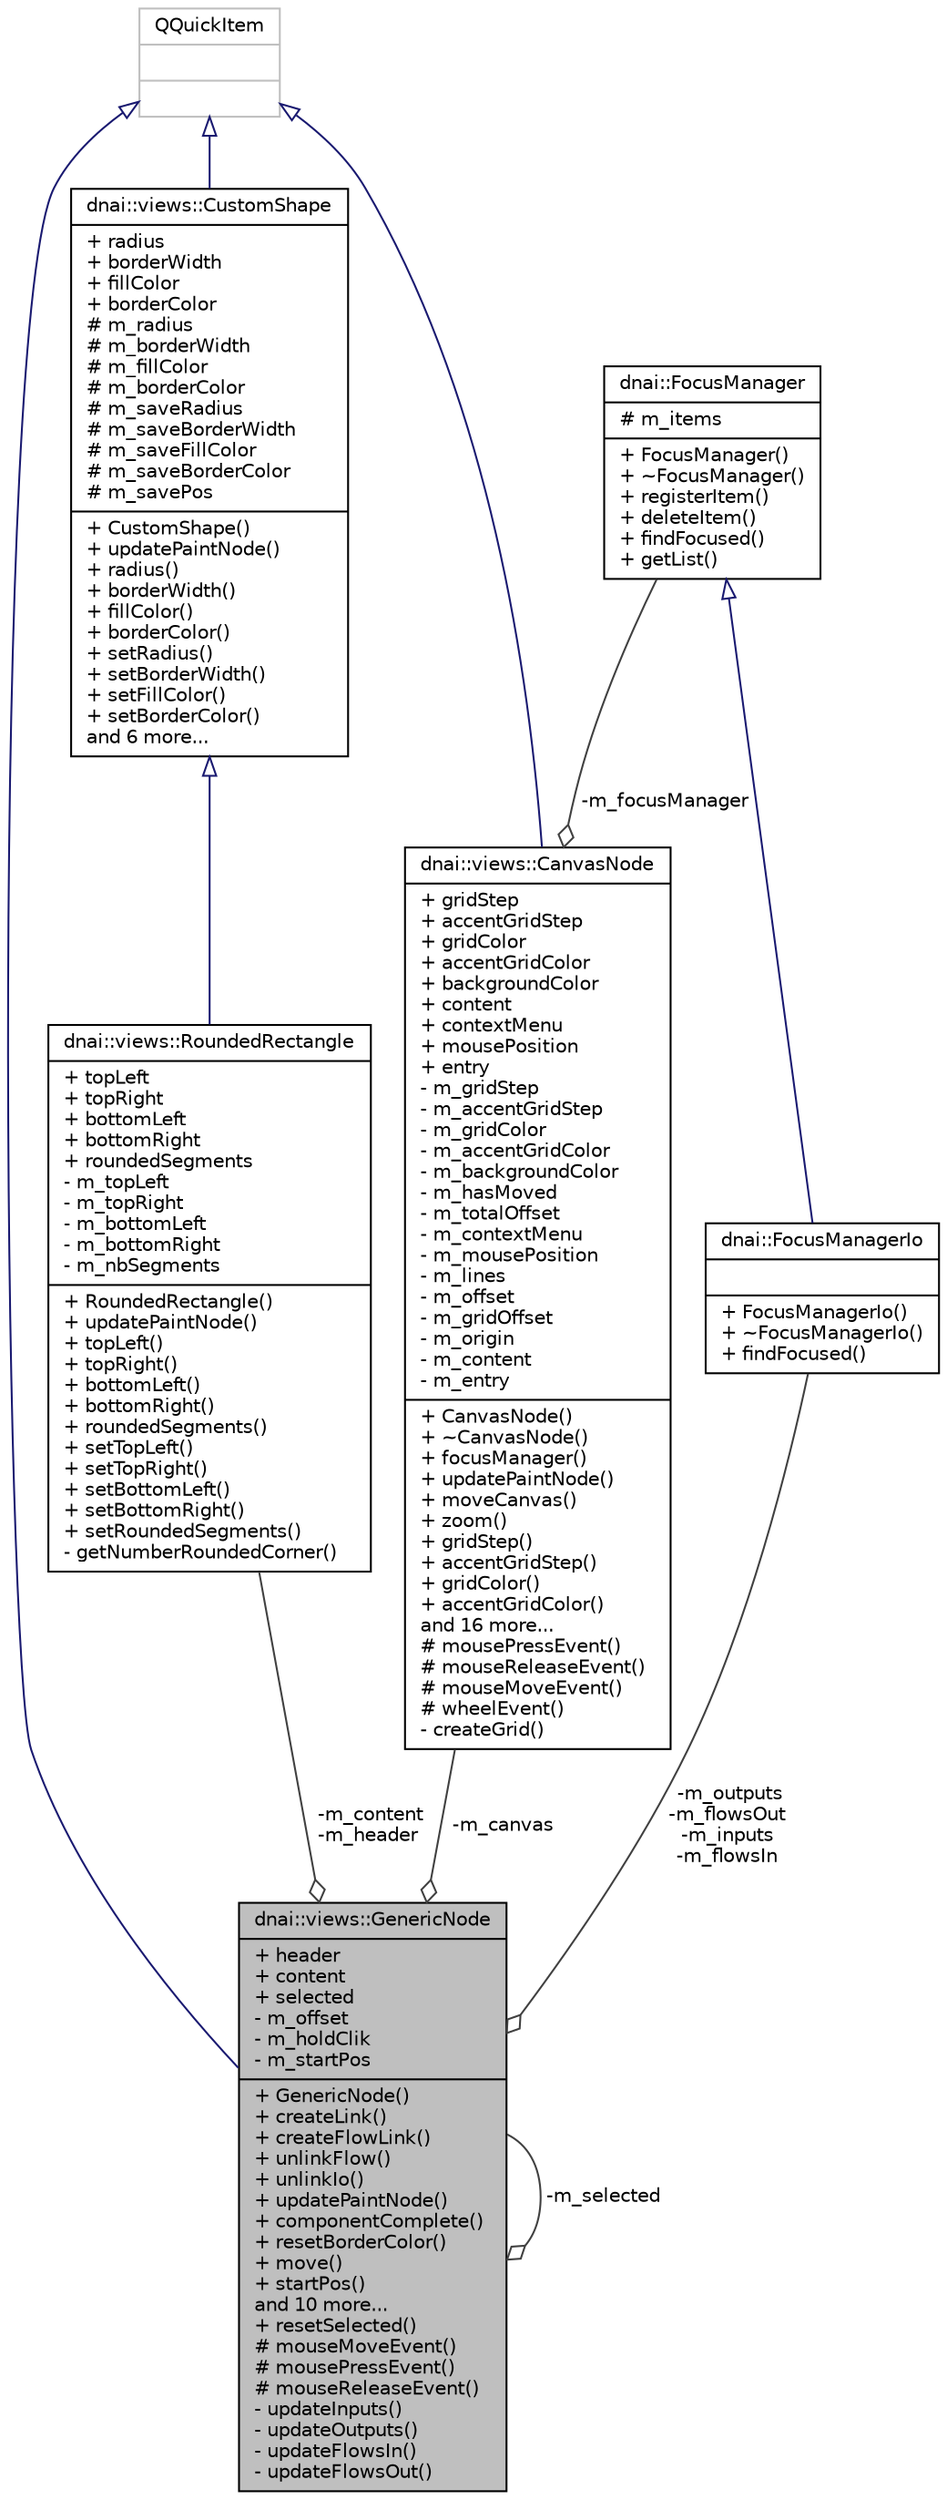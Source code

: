 digraph "dnai::views::GenericNode"
{
  edge [fontname="Helvetica",fontsize="10",labelfontname="Helvetica",labelfontsize="10"];
  node [fontname="Helvetica",fontsize="10",shape=record];
  Node1 [label="{dnai::views::GenericNode\n|+ header\l+ content\l+ selected\l- m_offset\l- m_holdClik\l- m_startPos\l|+ GenericNode()\l+ createLink()\l+ createFlowLink()\l+ unlinkFlow()\l+ unlinkIo()\l+ updatePaintNode()\l+ componentComplete()\l+ resetBorderColor()\l+ move()\l+ startPos()\land 10 more...\l+ resetSelected()\l# mouseMoveEvent()\l# mousePressEvent()\l# mouseReleaseEvent()\l- updateInputs()\l- updateOutputs()\l- updateFlowsIn()\l- updateFlowsOut()\l}",height=0.2,width=0.4,color="black", fillcolor="grey75", style="filled", fontcolor="black"];
  Node2 -> Node1 [dir="back",color="midnightblue",fontsize="10",style="solid",arrowtail="onormal",fontname="Helvetica"];
  Node2 [label="{QQuickItem\n||}",height=0.2,width=0.4,color="grey75", fillcolor="white", style="filled"];
  Node1 -> Node1 [color="grey25",fontsize="10",style="solid",label=" -m_selected" ,arrowhead="odiamond",fontname="Helvetica"];
  Node3 -> Node1 [color="grey25",fontsize="10",style="solid",label=" -m_content\n-m_header" ,arrowhead="odiamond",fontname="Helvetica"];
  Node3 [label="{dnai::views::RoundedRectangle\n|+ topLeft\l+ topRight\l+ bottomLeft\l+ bottomRight\l+ roundedSegments\l- m_topLeft\l- m_topRight\l- m_bottomLeft\l- m_bottomRight\l- m_nbSegments\l|+ RoundedRectangle()\l+ updatePaintNode()\l+ topLeft()\l+ topRight()\l+ bottomLeft()\l+ bottomRight()\l+ roundedSegments()\l+ setTopLeft()\l+ setTopRight()\l+ setBottomLeft()\l+ setBottomRight()\l+ setRoundedSegments()\l- getNumberRoundedCorner()\l}",height=0.2,width=0.4,color="black", fillcolor="white", style="filled",URL="$classdnai_1_1views_1_1_rounded_rectangle.html"];
  Node4 -> Node3 [dir="back",color="midnightblue",fontsize="10",style="solid",arrowtail="onormal",fontname="Helvetica"];
  Node4 [label="{dnai::views::CustomShape\n|+ radius\l+ borderWidth\l+ fillColor\l+ borderColor\l# m_radius\l# m_borderWidth\l# m_fillColor\l# m_borderColor\l# m_saveRadius\l# m_saveBorderWidth\l# m_saveFillColor\l# m_saveBorderColor\l# m_savePos\l|+ CustomShape()\l+ updatePaintNode()\l+ radius()\l+ borderWidth()\l+ fillColor()\l+ borderColor()\l+ setRadius()\l+ setBorderWidth()\l+ setFillColor()\l+ setBorderColor()\land 6 more...\l}",height=0.2,width=0.4,color="black", fillcolor="white", style="filled",URL="$classdnai_1_1views_1_1_custom_shape.html"];
  Node2 -> Node4 [dir="back",color="midnightblue",fontsize="10",style="solid",arrowtail="onormal",fontname="Helvetica"];
  Node5 -> Node1 [color="grey25",fontsize="10",style="solid",label=" -m_canvas" ,arrowhead="odiamond",fontname="Helvetica"];
  Node5 [label="{dnai::views::CanvasNode\n|+ gridStep\l+ accentGridStep\l+ gridColor\l+ accentGridColor\l+ backgroundColor\l+ content\l+ contextMenu\l+ mousePosition\l+ entry\l- m_gridStep\l- m_accentGridStep\l- m_gridColor\l- m_accentGridColor\l- m_backgroundColor\l- m_hasMoved\l- m_totalOffset\l- m_contextMenu\l- m_mousePosition\l- m_lines\l- m_offset\l- m_gridOffset\l- m_origin\l- m_content\l- m_entry\l|+ CanvasNode()\l+ ~CanvasNode()\l+ focusManager()\l+ updatePaintNode()\l+ moveCanvas()\l+ zoom()\l+ gridStep()\l+ accentGridStep()\l+ gridColor()\l+ accentGridColor()\land 16 more...\l# mousePressEvent()\l# mouseReleaseEvent()\l# mouseMoveEvent()\l# wheelEvent()\l- createGrid()\l}",height=0.2,width=0.4,color="black", fillcolor="white", style="filled",URL="$classdnai_1_1views_1_1_canvas_node.html"];
  Node2 -> Node5 [dir="back",color="midnightblue",fontsize="10",style="solid",arrowtail="onormal",fontname="Helvetica"];
  Node6 -> Node5 [color="grey25",fontsize="10",style="solid",label=" -m_focusManager" ,arrowhead="odiamond",fontname="Helvetica"];
  Node6 [label="{dnai::FocusManager\n|# m_items\l|+ FocusManager()\l+ ~FocusManager()\l+ registerItem()\l+ deleteItem()\l+ findFocused()\l+ getList()\l}",height=0.2,width=0.4,color="black", fillcolor="white", style="filled",URL="$classdnai_1_1_focus_manager.html"];
  Node7 -> Node1 [color="grey25",fontsize="10",style="solid",label=" -m_outputs\n-m_flowsOut\n-m_inputs\n-m_flowsIn" ,arrowhead="odiamond",fontname="Helvetica"];
  Node7 [label="{dnai::FocusManagerIo\n||+ FocusManagerIo()\l+ ~FocusManagerIo()\l+ findFocused()\l}",height=0.2,width=0.4,color="black", fillcolor="white", style="filled",URL="$classdnai_1_1_focus_manager_io.html"];
  Node6 -> Node7 [dir="back",color="midnightblue",fontsize="10",style="solid",arrowtail="onormal",fontname="Helvetica"];
}
